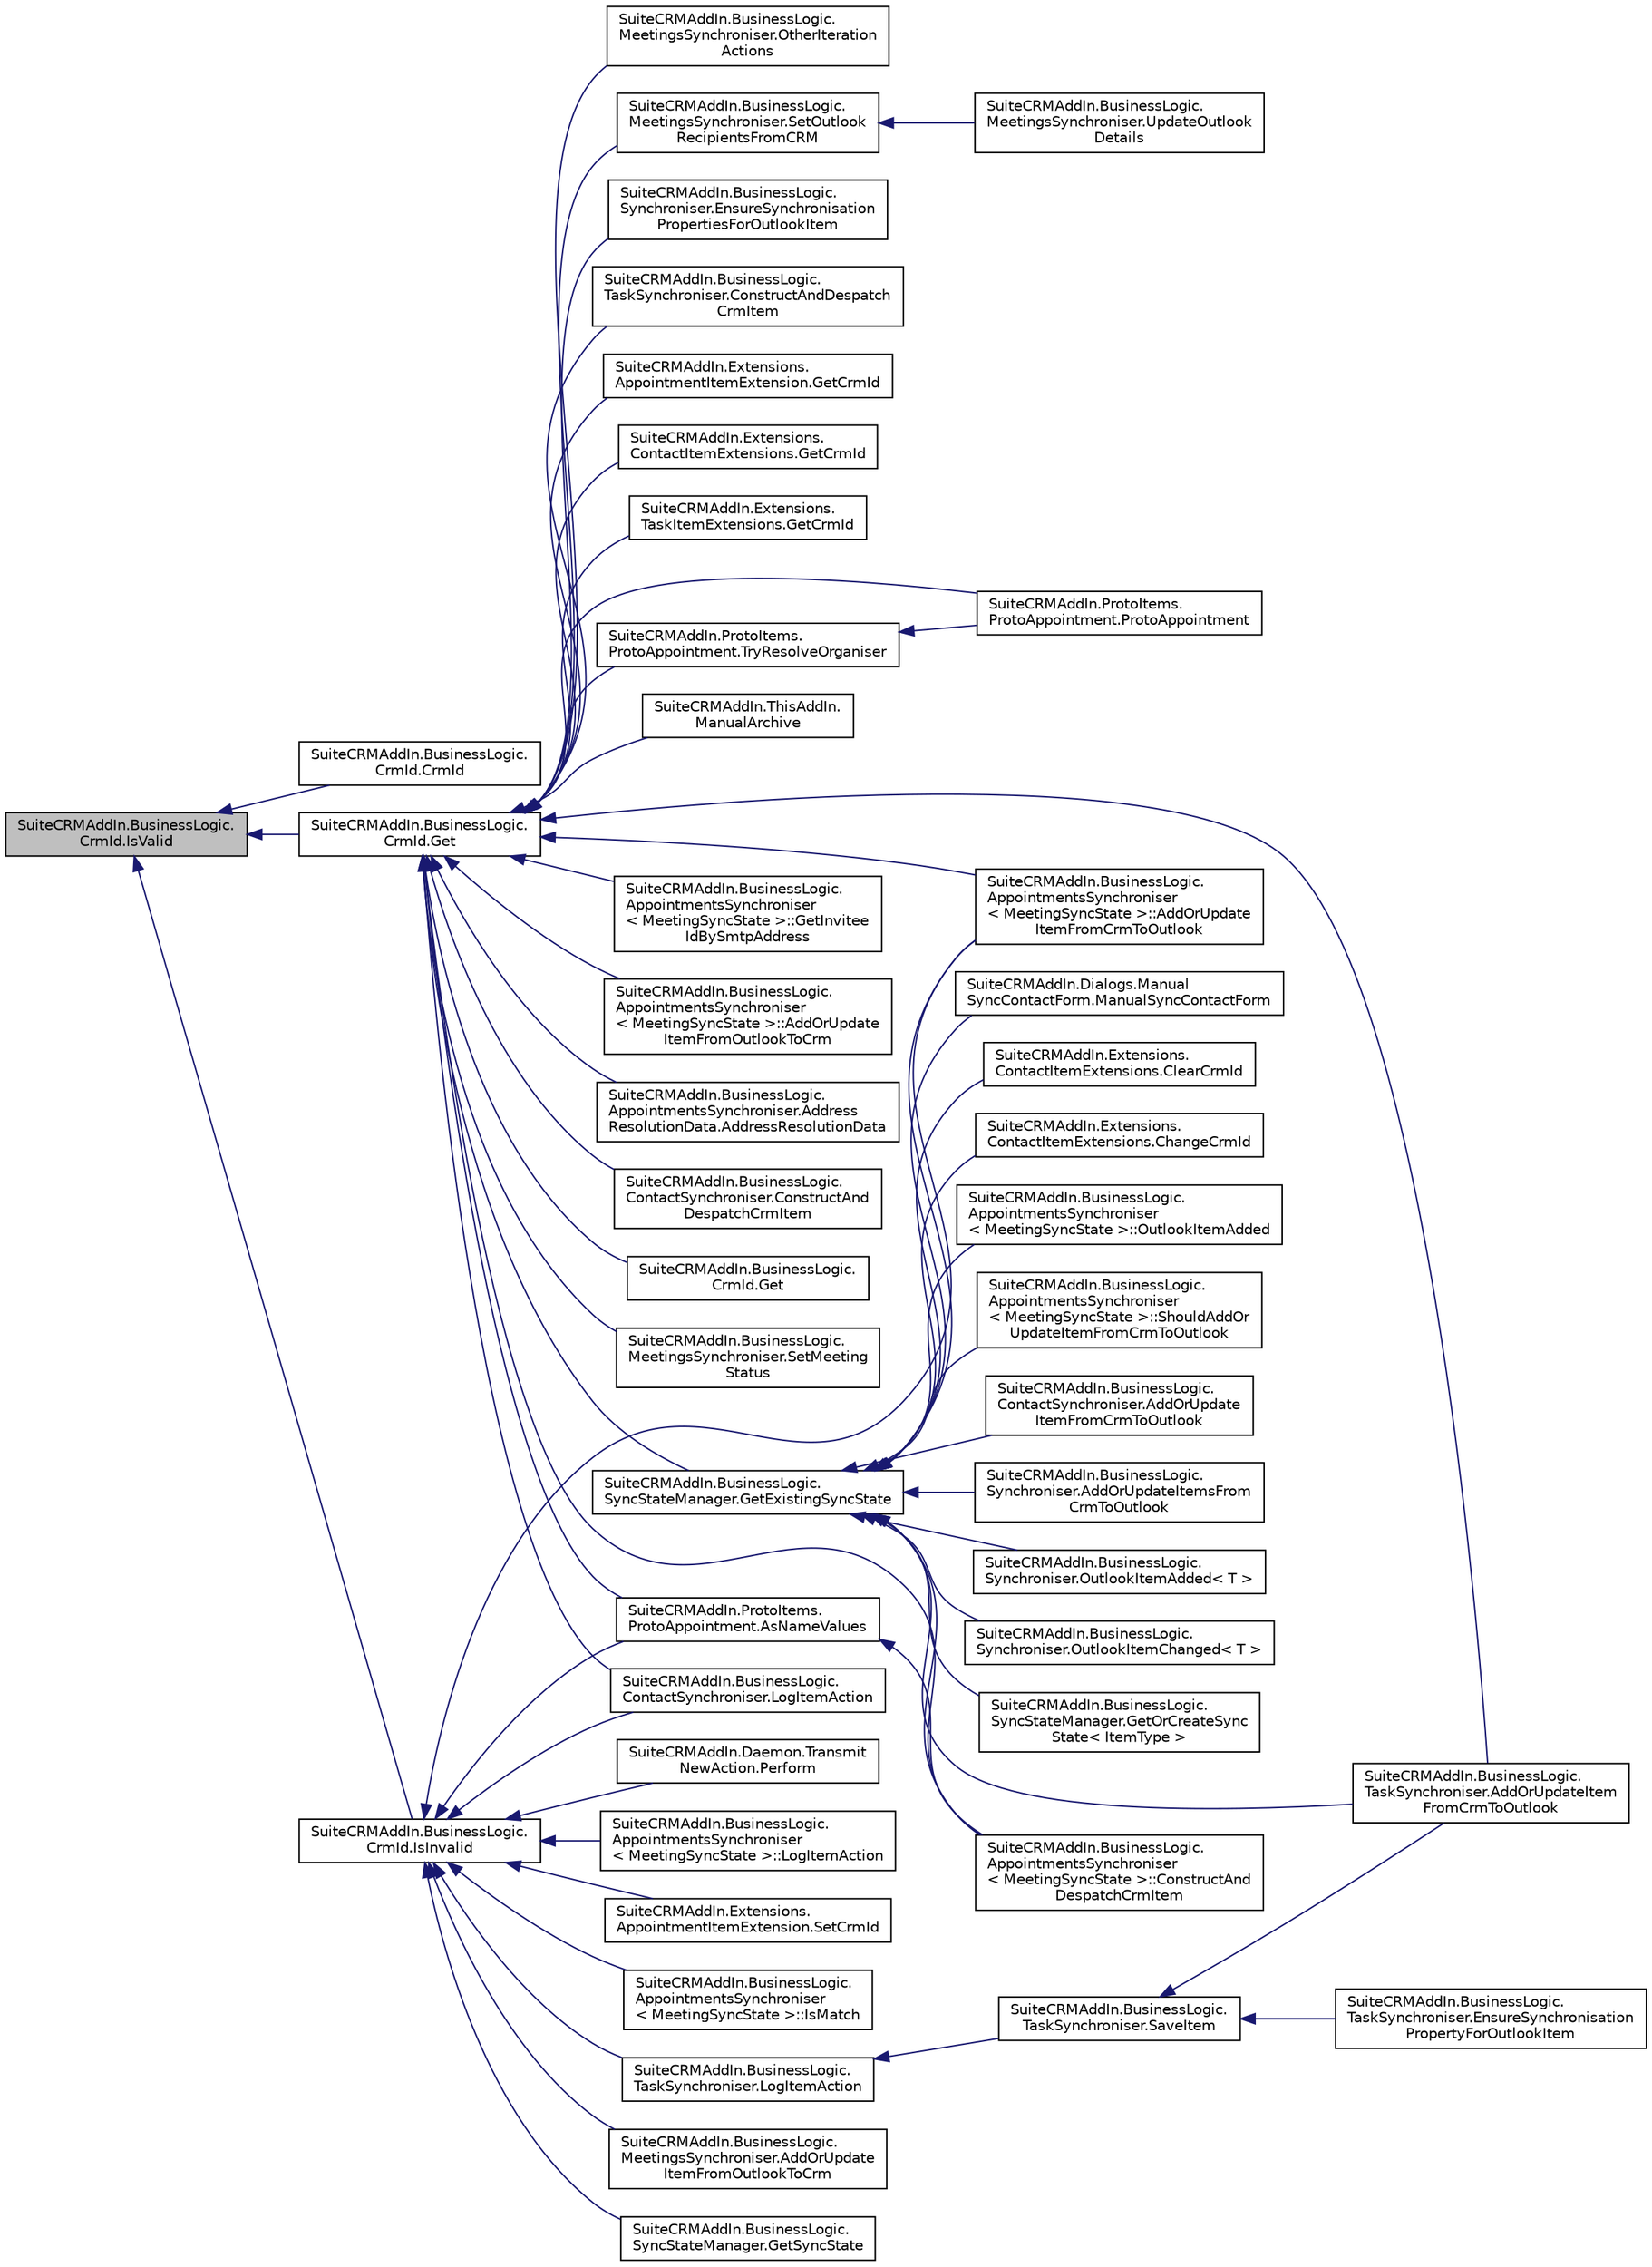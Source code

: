 digraph "SuiteCRMAddIn.BusinessLogic.CrmId.IsValid"
{
  edge [fontname="Helvetica",fontsize="10",labelfontname="Helvetica",labelfontsize="10"];
  node [fontname="Helvetica",fontsize="10",shape=record];
  rankdir="LR";
  Node97 [label="SuiteCRMAddIn.BusinessLogic.\lCrmId.IsValid",height=0.2,width=0.4,color="black", fillcolor="grey75", style="filled", fontcolor="black"];
  Node97 -> Node98 [dir="back",color="midnightblue",fontsize="10",style="solid",fontname="Helvetica"];
  Node98 [label="SuiteCRMAddIn.BusinessLogic.\lCrmId.CrmId",height=0.2,width=0.4,color="black", fillcolor="white", style="filled",URL="$class_suite_c_r_m_add_in_1_1_business_logic_1_1_crm_id.html#a79cc19446144d92a78e586787fbc6490",tooltip="Create a new instance of a CrmId with this id. "];
  Node97 -> Node99 [dir="back",color="midnightblue",fontsize="10",style="solid",fontname="Helvetica"];
  Node99 [label="SuiteCRMAddIn.BusinessLogic.\lCrmId.IsInvalid",height=0.2,width=0.4,color="black", fillcolor="white", style="filled",URL="$class_suite_c_r_m_add_in_1_1_business_logic_1_1_crm_id.html#ae6aff08aa08be622c672dc507d331118",tooltip="True if CrmId.IsValid(CrmId) is false of this id. "];
  Node99 -> Node100 [dir="back",color="midnightblue",fontsize="10",style="solid",fontname="Helvetica"];
  Node100 [label="SuiteCRMAddIn.BusinessLogic.\lAppointmentsSynchroniser\l\< MeetingSyncState \>::LogItemAction",height=0.2,width=0.4,color="black", fillcolor="white", style="filled",URL="$class_suite_c_r_m_add_in_1_1_business_logic_1_1_appointments_synchroniser.html#a714d6d1b6d5fcc092b77c462653fd4d6",tooltip="Log a message regarding this Outlook appointment. "];
  Node99 -> Node101 [dir="back",color="midnightblue",fontsize="10",style="solid",fontname="Helvetica"];
  Node101 [label="SuiteCRMAddIn.BusinessLogic.\lAppointmentsSynchroniser\l\< MeetingSyncState \>::AddOrUpdate\lItemFromCrmToOutlook",height=0.2,width=0.4,color="black", fillcolor="white", style="filled",URL="$class_suite_c_r_m_add_in_1_1_business_logic_1_1_appointments_synchroniser.html#a925000ba57c20ec2f0c4d87a5c8504bb",tooltip="Update a single appointment in the specified Outlook folder with changes from CRM, but only if its start date is fewer than five days in the past. "];
  Node99 -> Node102 [dir="back",color="midnightblue",fontsize="10",style="solid",fontname="Helvetica"];
  Node102 [label="SuiteCRMAddIn.BusinessLogic.\lAppointmentsSynchroniser\l\< MeetingSyncState \>::IsMatch",height=0.2,width=0.4,color="black", fillcolor="white", style="filled",URL="$class_suite_c_r_m_add_in_1_1_business_logic_1_1_appointments_synchroniser.html#a5f0a46a834e3d2ca854dcc42265ce4ee"];
  Node99 -> Node103 [dir="back",color="midnightblue",fontsize="10",style="solid",fontname="Helvetica"];
  Node103 [label="SuiteCRMAddIn.BusinessLogic.\lContactSynchroniser.LogItemAction",height=0.2,width=0.4,color="black", fillcolor="white", style="filled",URL="$class_suite_c_r_m_add_in_1_1_business_logic_1_1_contact_synchroniser.html#a98b39a282db8fee9ef76059b7b9f40aa",tooltip="Log a message regarding this Outlook item, with detail of the item. "];
  Node99 -> Node104 [dir="back",color="midnightblue",fontsize="10",style="solid",fontname="Helvetica"];
  Node104 [label="SuiteCRMAddIn.BusinessLogic.\lMeetingsSynchroniser.AddOrUpdate\lItemFromOutlookToCrm",height=0.2,width=0.4,color="black", fillcolor="white", style="filled",URL="$class_suite_c_r_m_add_in_1_1_business_logic_1_1_meetings_synchroniser.html#a4ed69e8713f70999fdc3514d6cf03a8f"];
  Node99 -> Node105 [dir="back",color="midnightblue",fontsize="10",style="solid",fontname="Helvetica"];
  Node105 [label="SuiteCRMAddIn.BusinessLogic.\lSyncStateManager.GetSyncState",height=0.2,width=0.4,color="black", fillcolor="white", style="filled",URL="$class_suite_c_r_m_add_in_1_1_business_logic_1_1_sync_state_manager.html#aa89aa72b3283ec36128abfd6faaa4a6d",tooltip="Get the existing sync state for this item, if it exists and is of the appropriate type..."];
  Node99 -> Node106 [dir="back",color="midnightblue",fontsize="10",style="solid",fontname="Helvetica"];
  Node106 [label="SuiteCRMAddIn.BusinessLogic.\lTaskSynchroniser.LogItemAction",height=0.2,width=0.4,color="black", fillcolor="white", style="filled",URL="$class_suite_c_r_m_add_in_1_1_business_logic_1_1_task_synchroniser.html#aba66318aeed453027c96cee297fbb5b7",tooltip="Log a message regarding this Outlook appointment. "];
  Node106 -> Node107 [dir="back",color="midnightblue",fontsize="10",style="solid",fontname="Helvetica"];
  Node107 [label="SuiteCRMAddIn.BusinessLogic.\lTaskSynchroniser.SaveItem",height=0.2,width=0.4,color="black", fillcolor="white", style="filled",URL="$class_suite_c_r_m_add_in_1_1_business_logic_1_1_task_synchroniser.html#a9849c2ce6aa24545e704966f23eaf3aa"];
  Node107 -> Node108 [dir="back",color="midnightblue",fontsize="10",style="solid",fontname="Helvetica"];
  Node108 [label="SuiteCRMAddIn.BusinessLogic.\lTaskSynchroniser.AddOrUpdateItem\lFromCrmToOutlook",height=0.2,width=0.4,color="black", fillcolor="white", style="filled",URL="$class_suite_c_r_m_add_in_1_1_business_logic_1_1_task_synchroniser.html#a8ae42d8d20a62682fcb3f280f7ec60cb"];
  Node107 -> Node109 [dir="back",color="midnightblue",fontsize="10",style="solid",fontname="Helvetica"];
  Node109 [label="SuiteCRMAddIn.BusinessLogic.\lTaskSynchroniser.EnsureSynchronisation\lPropertyForOutlookItem",height=0.2,width=0.4,color="black", fillcolor="white", style="filled",URL="$class_suite_c_r_m_add_in_1_1_business_logic_1_1_task_synchroniser.html#af4a5b174ccb119e56bad9b6ca674954e"];
  Node99 -> Node110 [dir="back",color="midnightblue",fontsize="10",style="solid",fontname="Helvetica"];
  Node110 [label="SuiteCRMAddIn.Daemon.Transmit\lNewAction.Perform",height=0.2,width=0.4,color="black", fillcolor="white", style="filled",URL="$class_suite_c_r_m_add_in_1_1_daemon_1_1_transmit_new_action.html#adfc2356fad7e28cba1c785278bc0a53d",tooltip="Perform this action. "];
  Node99 -> Node111 [dir="back",color="midnightblue",fontsize="10",style="solid",fontname="Helvetica"];
  Node111 [label="SuiteCRMAddIn.Extensions.\lAppointmentItemExtension.SetCrmId",height=0.2,width=0.4,color="black", fillcolor="white", style="filled",URL="$class_suite_c_r_m_add_in_1_1_extensions_1_1_appointment_item_extension.html#a1227aeeab015ffda3f4475ca6202377d",tooltip="Set the CRM id for this item to this value. "];
  Node99 -> Node112 [dir="back",color="midnightblue",fontsize="10",style="solid",fontname="Helvetica"];
  Node112 [label="SuiteCRMAddIn.ProtoItems.\lProtoAppointment.AsNameValues",height=0.2,width=0.4,color="black", fillcolor="white", style="filled",URL="$class_suite_c_r_m_add_in_1_1_proto_items_1_1_proto_appointment.html#ab6a57975ca40b994b09d7f6ca08249d2",tooltip="AsNameValues is used in transmission to CRM as well as for comparison, so it should NOT access our ca..."];
  Node112 -> Node113 [dir="back",color="midnightblue",fontsize="10",style="solid",fontname="Helvetica"];
  Node113 [label="SuiteCRMAddIn.BusinessLogic.\lAppointmentsSynchroniser\l\< MeetingSyncState \>::ConstructAnd\lDespatchCrmItem",height=0.2,width=0.4,color="black", fillcolor="white", style="filled",URL="$class_suite_c_r_m_add_in_1_1_business_logic_1_1_appointments_synchroniser.html#a86726cd3a49be75df41c90fad6adf129",tooltip="Construct a JSON packet representing the Outlook item of this sync state, and despatch it to CRM..."];
  Node97 -> Node114 [dir="back",color="midnightblue",fontsize="10",style="solid",fontname="Helvetica"];
  Node114 [label="SuiteCRMAddIn.BusinessLogic.\lCrmId.Get",height=0.2,width=0.4,color="black", fillcolor="white", style="filled",URL="$class_suite_c_r_m_add_in_1_1_business_logic_1_1_crm_id.html#a4c42d534f0f83aa65403c2c8e06dc5d1",tooltip="Get the single CrmId instance for this value. "];
  Node114 -> Node115 [dir="back",color="midnightblue",fontsize="10",style="solid",fontname="Helvetica"];
  Node115 [label="SuiteCRMAddIn.BusinessLogic.\lAppointmentsSynchroniser\l\< MeetingSyncState \>::GetInvitee\lIdBySmtpAddress",height=0.2,width=0.4,color="black", fillcolor="white", style="filled",URL="$class_suite_c_r_m_add_in_1_1_business_logic_1_1_appointments_synchroniser.html#af8b002babafbe3c21cbd27419ee72e95",tooltip="Get the id of the record with the specified smtpAddress in the module with the specified moduleName..."];
  Node114 -> Node116 [dir="back",color="midnightblue",fontsize="10",style="solid",fontname="Helvetica"];
  Node116 [label="SuiteCRMAddIn.BusinessLogic.\lAppointmentsSynchroniser\l\< MeetingSyncState \>::AddOrUpdate\lItemFromOutlookToCrm",height=0.2,width=0.4,color="black", fillcolor="white", style="filled",URL="$class_suite_c_r_m_add_in_1_1_business_logic_1_1_appointments_synchroniser.html#aa990e13a654a72d865babd6be6eba8b2",tooltip="Add the item implied by this SyncState, which may not exist in CRM, to CRM. "];
  Node114 -> Node113 [dir="back",color="midnightblue",fontsize="10",style="solid",fontname="Helvetica"];
  Node114 -> Node101 [dir="back",color="midnightblue",fontsize="10",style="solid",fontname="Helvetica"];
  Node114 -> Node117 [dir="back",color="midnightblue",fontsize="10",style="solid",fontname="Helvetica"];
  Node117 [label="SuiteCRMAddIn.BusinessLogic.\lAppointmentsSynchroniser.Address\lResolutionData.AddressResolutionData",height=0.2,width=0.4,color="black", fillcolor="white", style="filled",URL="$class_suite_c_r_m_add_in_1_1_business_logic_1_1_appointments_synchroniser_1_1_address_resolution_data.html#a565b8a6824478b06480f65f15c078aae"];
  Node114 -> Node103 [dir="back",color="midnightblue",fontsize="10",style="solid",fontname="Helvetica"];
  Node114 -> Node118 [dir="back",color="midnightblue",fontsize="10",style="solid",fontname="Helvetica"];
  Node118 [label="SuiteCRMAddIn.BusinessLogic.\lContactSynchroniser.ConstructAnd\lDespatchCrmItem",height=0.2,width=0.4,color="black", fillcolor="white", style="filled",URL="$class_suite_c_r_m_add_in_1_1_business_logic_1_1_contact_synchroniser.html#a2cb7f84b824dca5501fb81201fc953a5",tooltip="Construct a JSON packet representing the Outlook item of this sync state, and despatch it to CRM..."];
  Node114 -> Node119 [dir="back",color="midnightblue",fontsize="10",style="solid",fontname="Helvetica"];
  Node119 [label="SuiteCRMAddIn.BusinessLogic.\lCrmId.Get",height=0.2,width=0.4,color="black", fillcolor="white", style="filled",URL="$class_suite_c_r_m_add_in_1_1_business_logic_1_1_crm_id.html#a28b917d4281d250da172534f3eee5181",tooltip="Get the single CrmId instance for this value. "];
  Node114 -> Node120 [dir="back",color="midnightblue",fontsize="10",style="solid",fontname="Helvetica"];
  Node120 [label="SuiteCRMAddIn.BusinessLogic.\lMeetingsSynchroniser.SetMeeting\lStatus",height=0.2,width=0.4,color="black", fillcolor="white", style="filled",URL="$class_suite_c_r_m_add_in_1_1_business_logic_1_1_meetings_synchroniser.html#abc806714ae71e8e7578c0615dc790de6"];
  Node114 -> Node121 [dir="back",color="midnightblue",fontsize="10",style="solid",fontname="Helvetica"];
  Node121 [label="SuiteCRMAddIn.BusinessLogic.\lMeetingsSynchroniser.OtherIteration\lActions",height=0.2,width=0.4,color="black", fillcolor="white", style="filled",URL="$class_suite_c_r_m_add_in_1_1_business_logic_1_1_meetings_synchroniser.html#a611349821f6a273683d93c8c0c41bf61"];
  Node114 -> Node122 [dir="back",color="midnightblue",fontsize="10",style="solid",fontname="Helvetica"];
  Node122 [label="SuiteCRMAddIn.BusinessLogic.\lMeetingsSynchroniser.SetOutlook\lRecipientsFromCRM",height=0.2,width=0.4,color="black", fillcolor="white", style="filled",URL="$class_suite_c_r_m_add_in_1_1_business_logic_1_1_meetings_synchroniser.html#a2d11d345708fd85c9eabc30f862b8238",tooltip="Set up the recipients of the appointment represented by this olItem from this crmItem. "];
  Node122 -> Node123 [dir="back",color="midnightblue",fontsize="10",style="solid",fontname="Helvetica"];
  Node123 [label="SuiteCRMAddIn.BusinessLogic.\lMeetingsSynchroniser.UpdateOutlook\lDetails",height=0.2,width=0.4,color="black", fillcolor="white", style="filled",URL="$class_suite_c_r_m_add_in_1_1_business_logic_1_1_meetings_synchroniser.html#a8f0c99c95424ef0b2514bd3dfccda977"];
  Node114 -> Node124 [dir="back",color="midnightblue",fontsize="10",style="solid",fontname="Helvetica"];
  Node124 [label="SuiteCRMAddIn.BusinessLogic.\lSynchroniser.EnsureSynchronisation\lPropertiesForOutlookItem",height=0.2,width=0.4,color="black", fillcolor="white", style="filled",URL="$class_suite_c_r_m_add_in_1_1_business_logic_1_1_synchroniser.html#a05108367e2ac92ea2c33b4bffc221662",tooltip="Set up synchronisation properties for this outlook item from this CRM item, assuming my default CRM m..."];
  Node114 -> Node125 [dir="back",color="midnightblue",fontsize="10",style="solid",fontname="Helvetica"];
  Node125 [label="SuiteCRMAddIn.BusinessLogic.\lSyncStateManager.GetExistingSyncState",height=0.2,width=0.4,color="black", fillcolor="white", style="filled",URL="$class_suite_c_r_m_add_in_1_1_business_logic_1_1_sync_state_manager.html#a1be6c51a0b433eb8ae2ffa27f5cc1325",tooltip="Get the existing sync state for this CRM item, if it exists, else null. "];
  Node125 -> Node126 [dir="back",color="midnightblue",fontsize="10",style="solid",fontname="Helvetica"];
  Node126 [label="SuiteCRMAddIn.BusinessLogic.\lAppointmentsSynchroniser\l\< MeetingSyncState \>::OutlookItemAdded",height=0.2,width=0.4,color="black", fillcolor="white", style="filled",URL="$class_suite_c_r_m_add_in_1_1_business_logic_1_1_appointments_synchroniser.html#a03775a168642875a2b2beddea2b53e07",tooltip="#2246: Discriminate between calls and meetings when adding and updating. "];
  Node125 -> Node127 [dir="back",color="midnightblue",fontsize="10",style="solid",fontname="Helvetica"];
  Node127 [label="SuiteCRMAddIn.BusinessLogic.\lAppointmentsSynchroniser\l\< MeetingSyncState \>::ShouldAddOr\lUpdateItemFromCrmToOutlook",height=0.2,width=0.4,color="black", fillcolor="white", style="filled",URL="$class_suite_c_r_m_add_in_1_1_business_logic_1_1_appointments_synchroniser.html#a97e839a5ece6ee45c506306c85d5d5b8",tooltip="If a meeting was created in another Outlook we should NOT sync it with CRM because if we do we&#39;ll cre..."];
  Node125 -> Node113 [dir="back",color="midnightblue",fontsize="10",style="solid",fontname="Helvetica"];
  Node125 -> Node101 [dir="back",color="midnightblue",fontsize="10",style="solid",fontname="Helvetica"];
  Node125 -> Node128 [dir="back",color="midnightblue",fontsize="10",style="solid",fontname="Helvetica"];
  Node128 [label="SuiteCRMAddIn.BusinessLogic.\lContactSynchroniser.AddOrUpdate\lItemFromCrmToOutlook",height=0.2,width=0.4,color="black", fillcolor="white", style="filled",URL="$class_suite_c_r_m_add_in_1_1_business_logic_1_1_contact_synchroniser.html#a6a18b3b174c87e0dc53c3e59b35a895f"];
  Node125 -> Node129 [dir="back",color="midnightblue",fontsize="10",style="solid",fontname="Helvetica"];
  Node129 [label="SuiteCRMAddIn.BusinessLogic.\lSynchroniser.AddOrUpdateItemsFrom\lCrmToOutlook",height=0.2,width=0.4,color="black", fillcolor="white", style="filled",URL="$class_suite_c_r_m_add_in_1_1_business_logic_1_1_synchroniser.html#a5eb280f891e9cd9ec9e31ed63da0a144",tooltip="Update these items, which may or may not already exist in Outlook. "];
  Node125 -> Node130 [dir="back",color="midnightblue",fontsize="10",style="solid",fontname="Helvetica"];
  Node130 [label="SuiteCRMAddIn.BusinessLogic.\lSynchroniser.OutlookItemAdded\< T \>",height=0.2,width=0.4,color="black", fillcolor="white", style="filled",URL="$class_suite_c_r_m_add_in_1_1_business_logic_1_1_synchroniser.html#a3e3e99a7c7cba55e9cf586a59e9aadb9",tooltip="#2246: Nasty workaround for the fact that Outlook &#39;Appointments&#39; and &#39;Meetings&#39; are actually the same..."];
  Node125 -> Node131 [dir="back",color="midnightblue",fontsize="10",style="solid",fontname="Helvetica"];
  Node131 [label="SuiteCRMAddIn.BusinessLogic.\lSynchroniser.OutlookItemChanged\< T \>",height=0.2,width=0.4,color="black", fillcolor="white", style="filled",URL="$class_suite_c_r_m_add_in_1_1_business_logic_1_1_synchroniser.html#a1366f80f9b7b2dddbd753bd8f8eab32f",tooltip="#2246: Nasty workaround for the fact that Outlook &#39;Appointments&#39; and &#39;Meetings&#39; are actually the same..."];
  Node125 -> Node132 [dir="back",color="midnightblue",fontsize="10",style="solid",fontname="Helvetica"];
  Node132 [label="SuiteCRMAddIn.BusinessLogic.\lSyncStateManager.GetOrCreateSync\lState\< ItemType \>",height=0.2,width=0.4,color="black", fillcolor="white", style="filled",URL="$class_suite_c_r_m_add_in_1_1_business_logic_1_1_sync_state_manager.html#aea75c5d53ef5e3ee4640b5be8396e033",tooltip="Get a sync state for this item, creating it if necessary. "];
  Node125 -> Node108 [dir="back",color="midnightblue",fontsize="10",style="solid",fontname="Helvetica"];
  Node125 -> Node133 [dir="back",color="midnightblue",fontsize="10",style="solid",fontname="Helvetica"];
  Node133 [label="SuiteCRMAddIn.Dialogs.Manual\lSyncContactForm.ManualSyncContactForm",height=0.2,width=0.4,color="black", fillcolor="white", style="filled",URL="$class_suite_c_r_m_add_in_1_1_dialogs_1_1_manual_sync_contact_form.html#a76691427c37963569813b2e5710e5b9c"];
  Node125 -> Node134 [dir="back",color="midnightblue",fontsize="10",style="solid",fontname="Helvetica"];
  Node134 [label="SuiteCRMAddIn.Extensions.\lContactItemExtensions.ClearCrmId",height=0.2,width=0.4,color="black", fillcolor="white", style="filled",URL="$class_suite_c_r_m_add_in_1_1_extensions_1_1_contact_item_extensions.html#a459576d7f94caf538170532f291b6dc2"];
  Node125 -> Node135 [dir="back",color="midnightblue",fontsize="10",style="solid",fontname="Helvetica"];
  Node135 [label="SuiteCRMAddIn.Extensions.\lContactItemExtensions.ChangeCrmId",height=0.2,width=0.4,color="black", fillcolor="white", style="filled",URL="$class_suite_c_r_m_add_in_1_1_extensions_1_1_contact_item_extensions.html#a1d10f035381695c6148f08cb6d4245d6"];
  Node114 -> Node108 [dir="back",color="midnightblue",fontsize="10",style="solid",fontname="Helvetica"];
  Node114 -> Node136 [dir="back",color="midnightblue",fontsize="10",style="solid",fontname="Helvetica"];
  Node136 [label="SuiteCRMAddIn.BusinessLogic.\lTaskSynchroniser.ConstructAndDespatch\lCrmItem",height=0.2,width=0.4,color="black", fillcolor="white", style="filled",URL="$class_suite_c_r_m_add_in_1_1_business_logic_1_1_task_synchroniser.html#ad265cd4e1c475793236468325a43f1e4",tooltip="Construct a JSON packet representing the Outlook item of this sync state, and despatch it to CRM..."];
  Node114 -> Node137 [dir="back",color="midnightblue",fontsize="10",style="solid",fontname="Helvetica"];
  Node137 [label="SuiteCRMAddIn.Extensions.\lAppointmentItemExtension.GetCrmId",height=0.2,width=0.4,color="black", fillcolor="white", style="filled",URL="$class_suite_c_r_m_add_in_1_1_extensions_1_1_appointment_item_extension.html#a8934f0cf4f7bdf082a54332230311420",tooltip="Get the CRM id for this item, if known, else the empty string. "];
  Node114 -> Node138 [dir="back",color="midnightblue",fontsize="10",style="solid",fontname="Helvetica"];
  Node138 [label="SuiteCRMAddIn.Extensions.\lContactItemExtensions.GetCrmId",height=0.2,width=0.4,color="black", fillcolor="white", style="filled",URL="$class_suite_c_r_m_add_in_1_1_extensions_1_1_contact_item_extensions.html#a37d65314c65cac5f2741b9494c88b2c0",tooltip="Get the CRM id for this item, if known, else the empty string. "];
  Node114 -> Node139 [dir="back",color="midnightblue",fontsize="10",style="solid",fontname="Helvetica"];
  Node139 [label="SuiteCRMAddIn.Extensions.\lTaskItemExtensions.GetCrmId",height=0.2,width=0.4,color="black", fillcolor="white", style="filled",URL="$class_suite_c_r_m_add_in_1_1_extensions_1_1_task_item_extensions.html#a6ad2e0fdc17bc7c8c811a09b52416252",tooltip="Get the CRM id for this item, if known, else the empty string. "];
  Node114 -> Node140 [dir="back",color="midnightblue",fontsize="10",style="solid",fontname="Helvetica"];
  Node140 [label="SuiteCRMAddIn.ProtoItems.\lProtoAppointment.ProtoAppointment",height=0.2,width=0.4,color="black", fillcolor="white", style="filled",URL="$class_suite_c_r_m_add_in_1_1_proto_items_1_1_proto_appointment.html#a56c4e70b429d72160b4a250736945e3c",tooltip="Create a new instance of ProtoAppointment, taking values from this Outlook item. "];
  Node114 -> Node141 [dir="back",color="midnightblue",fontsize="10",style="solid",fontname="Helvetica"];
  Node141 [label="SuiteCRMAddIn.ProtoItems.\lProtoAppointment.TryResolveOrganiser",height=0.2,width=0.4,color="black", fillcolor="white", style="filled",URL="$class_suite_c_r_m_add_in_1_1_proto_items_1_1_proto_appointment.html#abe3c6168d09722cce4740bab0e165a44",tooltip="Try to resolve the organiser of this Outlook Item against the users of the CRM. "];
  Node141 -> Node140 [dir="back",color="midnightblue",fontsize="10",style="solid",fontname="Helvetica"];
  Node114 -> Node112 [dir="back",color="midnightblue",fontsize="10",style="solid",fontname="Helvetica"];
  Node114 -> Node142 [dir="back",color="midnightblue",fontsize="10",style="solid",fontname="Helvetica"];
  Node142 [label="SuiteCRMAddIn.ThisAddIn.\lManualArchive",height=0.2,width=0.4,color="black", fillcolor="white", style="filled",URL="$class_suite_c_r_m_add_in_1_1_this_add_in.html#a3d3136423943e3e4f71d3ea2b1062147"];
}
